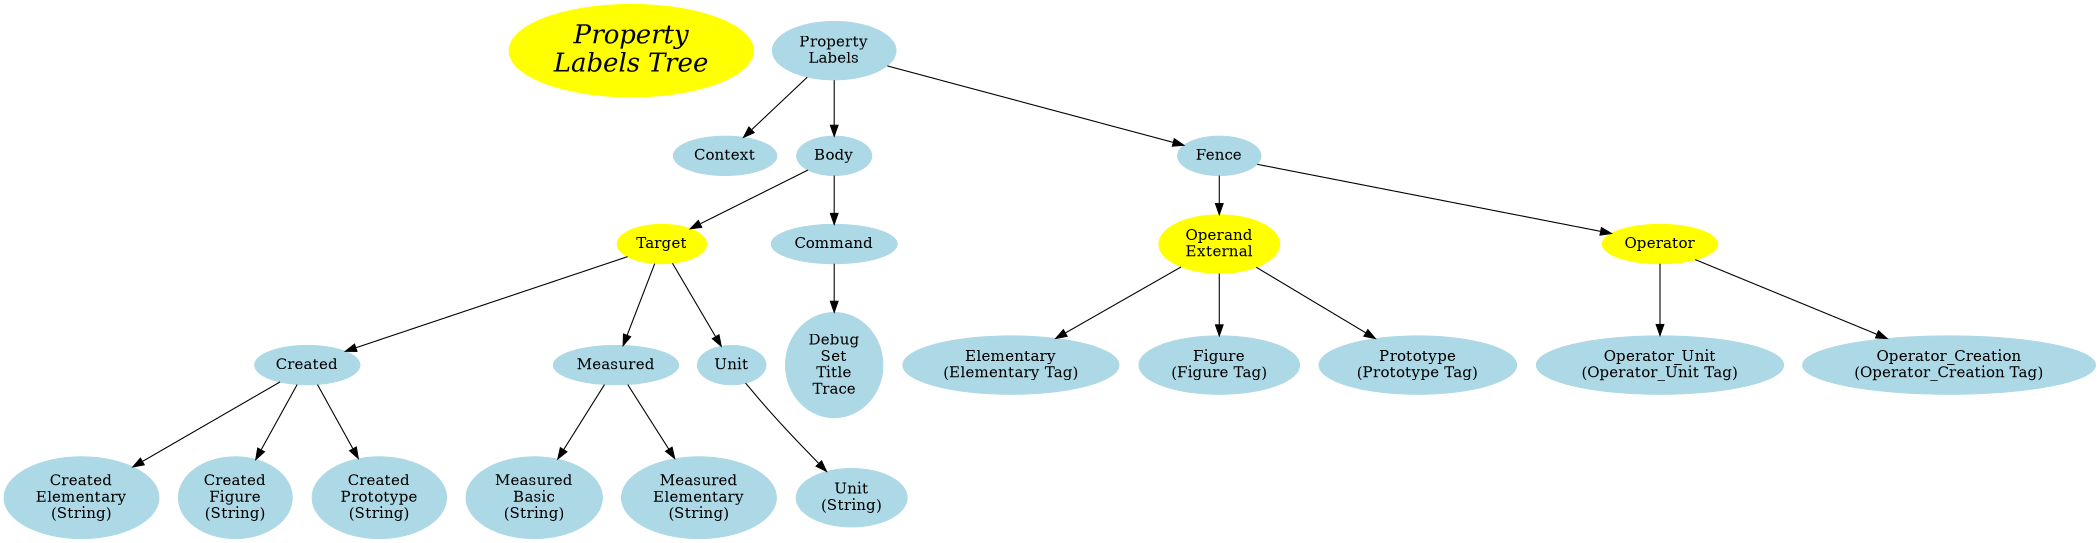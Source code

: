 	digraph property_labels {
		size="14,14";
		node [color=lightblue, style=filled];
		"Property\nLabels Tree" [style = filled, color = yellow, 
		fontsize=24, fontname="Palatino-Italic",fontcolor=black];

		"Target" [color = yellow];
		"Operand\nExternal" [color = yellow];	 
		"Operator" [color = yellow];

		"Command" -> "Debug\nSet\nTitle\nTrace";

		"Property\nLabels" -> "Context";
		"Property\nLabels" -> "Body";
		"Body" -> "Command";
		"Body" -> "Target";	
		"Target" -> "Created"; 	
		"Created" -> "Created\nElementary\n(String)";
		"Created" -> "Created\nFigure\n(String)";
		"Created" -> "Created\nPrototype\n(String)";
		"Target" -> "Measured"; 	
		"Measured" -> "Measured\nBasic\n(String)";
		"Measured" -> "Measured\nElementary\n(String)";
		"Target" -> "Unit";
		"Unit" -> "Unit\n(String)";
		"Property\nLabels" -> "Fence";
		"Fence" -> "Operand\nExternal";
		"Operand\nExternal" -> "Elementary\n(Elementary Tag)";
		"Operand\nExternal" -> "Figure\n(Figure Tag)";
		"Operand\nExternal" -> "Prototype\n(Prototype Tag)";
		"Fence" -> "Operator";
		"Operator" -> "Operator_Unit\n(Operator_Unit Tag)";
		"Operator" -> "Operator_Creation\n(Operator_Creation Tag)";
		}

